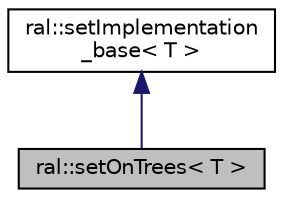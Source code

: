 digraph "ral::setOnTrees&lt; T &gt;"
{
 // LATEX_PDF_SIZE
  edge [fontname="Helvetica",fontsize="10",labelfontname="Helvetica",labelfontsize="10"];
  node [fontname="Helvetica",fontsize="10",shape=record];
  Node1 [label="ral::setOnTrees\< T \>",height=0.2,width=0.4,color="black", fillcolor="grey75", style="filled", fontcolor="black",tooltip="Класс, реазилующий интерфейс множества на деревьях"];
  Node2 -> Node1 [dir="back",color="midnightblue",fontsize="10",style="solid",fontname="Helvetica"];
  Node2 [label="ral::setImplementation\l_base\< T \>",height=0.2,width=0.4,color="black", fillcolor="white", style="filled",URL="$classral_1_1set_implementation__base.html",tooltip="Базовый класс для интерфейса"];
}
